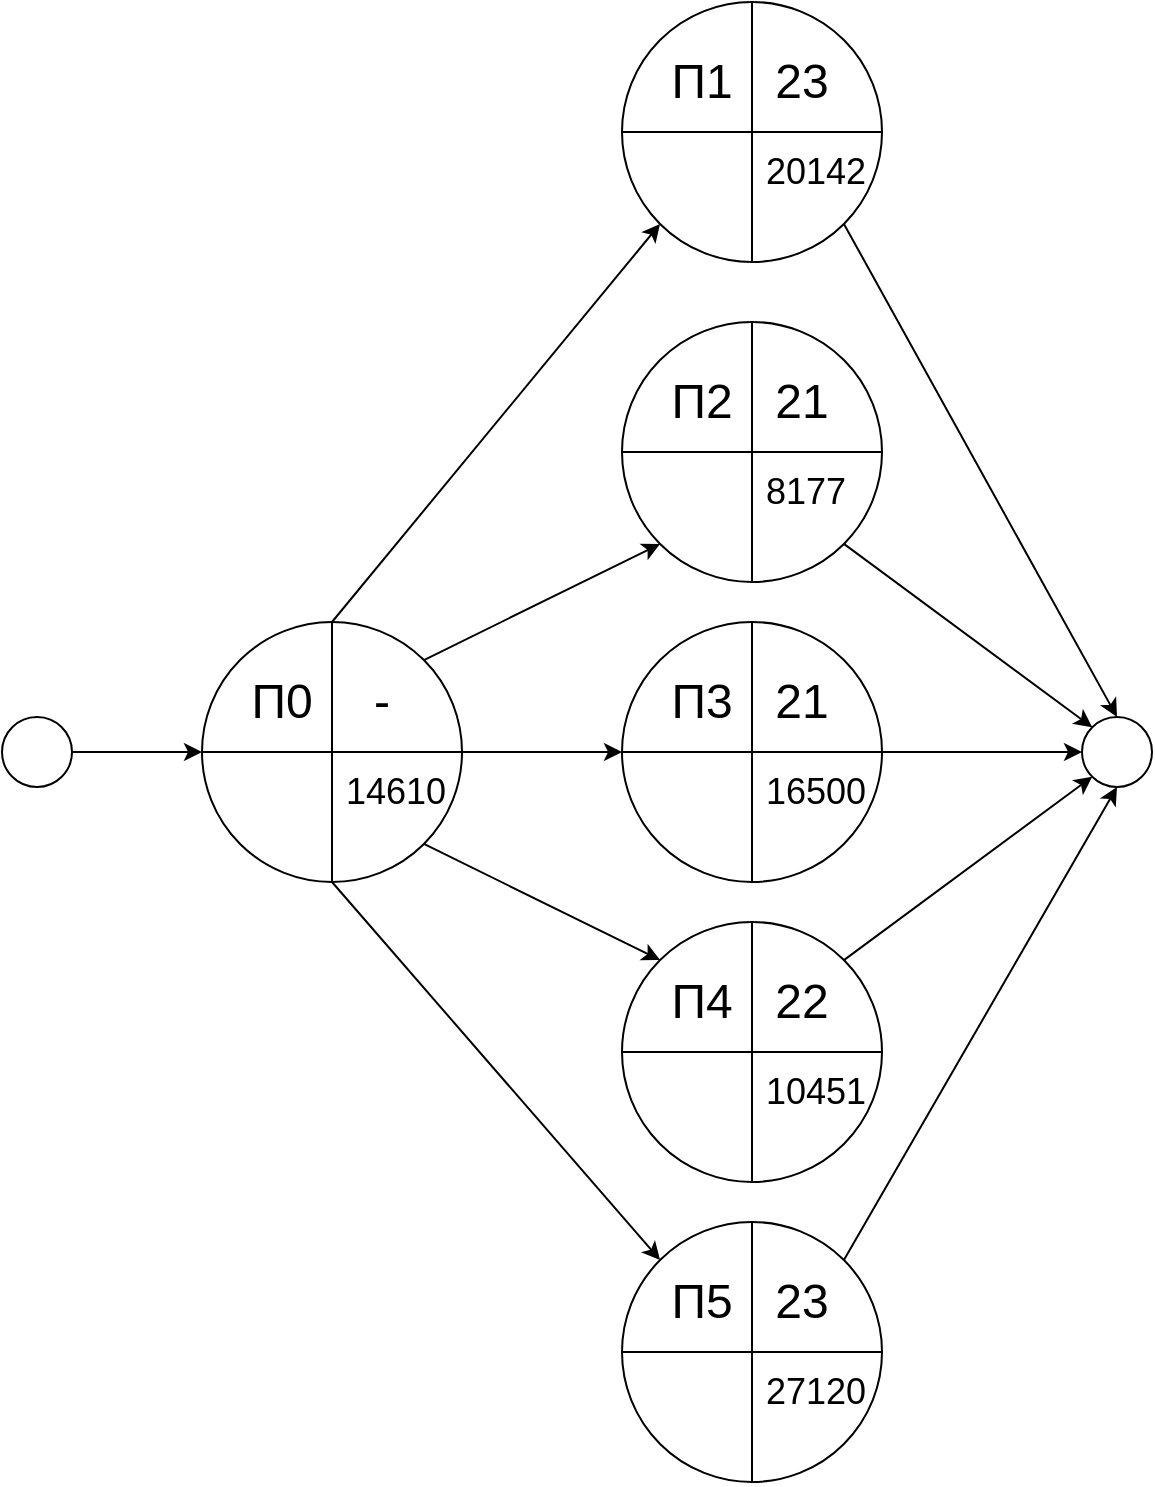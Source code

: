 <mxfile version="22.0.8" type="device">
  <diagram name="Страница — 1" id="MQ_Sf9FGrjqhgtXzqlnl">
    <mxGraphModel dx="1261" dy="739" grid="1" gridSize="10" guides="1" tooltips="1" connect="1" arrows="1" fold="1" page="1" pageScale="1" pageWidth="1169" pageHeight="827" math="0" shadow="0">
      <root>
        <mxCell id="0" />
        <mxCell id="1" parent="0" />
        <mxCell id="ekhMy3ZcBeFL5dOao0uK-27" value="" style="endArrow=classic;html=1;rounded=0;exitX=1;exitY=0.5;exitDx=0;exitDy=0;entryX=0;entryY=0.5;entryDx=0;entryDy=0;" edge="1" parent="1">
          <mxGeometry width="50" height="50" relative="1" as="geometry">
            <mxPoint x="410.0" y="455" as="sourcePoint" />
            <mxPoint x="480.0" y="455" as="targetPoint" />
          </mxGeometry>
        </mxCell>
        <mxCell id="ekhMy3ZcBeFL5dOao0uK-28" value="" style="ellipse;whiteSpace=wrap;html=1;aspect=fixed;" vertex="1" parent="1">
          <mxGeometry x="380" y="437.5" width="35" height="35" as="geometry" />
        </mxCell>
        <mxCell id="ekhMy3ZcBeFL5dOao0uK-44" value="" style="endArrow=classic;html=1;rounded=0;exitX=0.5;exitY=0;exitDx=0;exitDy=0;entryX=0;entryY=1;entryDx=0;entryDy=0;" edge="1" parent="1">
          <mxGeometry width="50" height="50" relative="1" as="geometry">
            <mxPoint x="545" y="390" as="sourcePoint" />
            <mxPoint x="709.038" y="190.962" as="targetPoint" />
          </mxGeometry>
        </mxCell>
        <mxCell id="ekhMy3ZcBeFL5dOao0uK-45" value="" style="endArrow=classic;html=1;rounded=0;exitX=1;exitY=0;exitDx=0;exitDy=0;entryX=0;entryY=1;entryDx=0;entryDy=0;" edge="1" parent="1">
          <mxGeometry width="50" height="50" relative="1" as="geometry">
            <mxPoint x="590.962" y="409.038" as="sourcePoint" />
            <mxPoint x="709.038" y="350.962" as="targetPoint" />
          </mxGeometry>
        </mxCell>
        <mxCell id="ekhMy3ZcBeFL5dOao0uK-46" value="" style="endArrow=classic;html=1;rounded=0;exitX=1;exitY=0.5;exitDx=0;exitDy=0;entryX=0;entryY=0.5;entryDx=0;entryDy=0;" edge="1" parent="1">
          <mxGeometry width="50" height="50" relative="1" as="geometry">
            <mxPoint x="610.0" y="455" as="sourcePoint" />
            <mxPoint x="690.0" y="455" as="targetPoint" />
          </mxGeometry>
        </mxCell>
        <mxCell id="ekhMy3ZcBeFL5dOao0uK-47" value="" style="ellipse;whiteSpace=wrap;html=1;aspect=fixed;" vertex="1" parent="1">
          <mxGeometry x="920" y="437.5" width="35" height="35" as="geometry" />
        </mxCell>
        <mxCell id="ekhMy3ZcBeFL5dOao0uK-48" value="" style="endArrow=classic;html=1;rounded=0;exitX=1;exitY=1;exitDx=0;exitDy=0;entryX=0;entryY=0;entryDx=0;entryDy=0;" edge="1" parent="1" target="ekhMy3ZcBeFL5dOao0uK-47">
          <mxGeometry width="50" height="50" relative="1" as="geometry">
            <mxPoint x="800.962" y="350.962" as="sourcePoint" />
            <mxPoint x="720" y="280" as="targetPoint" />
          </mxGeometry>
        </mxCell>
        <mxCell id="ekhMy3ZcBeFL5dOao0uK-49" value="" style="endArrow=classic;html=1;rounded=0;exitX=1;exitY=1;exitDx=0;exitDy=0;entryX=0.5;entryY=0;entryDx=0;entryDy=0;" edge="1" parent="1" target="ekhMy3ZcBeFL5dOao0uK-47">
          <mxGeometry width="50" height="50" relative="1" as="geometry">
            <mxPoint x="800.962" y="190.962" as="sourcePoint" />
            <mxPoint x="720" y="280" as="targetPoint" />
          </mxGeometry>
        </mxCell>
        <mxCell id="ekhMy3ZcBeFL5dOao0uK-50" value="" style="endArrow=classic;html=1;rounded=0;exitX=1;exitY=0.5;exitDx=0;exitDy=0;entryX=0;entryY=0.5;entryDx=0;entryDy=0;" edge="1" parent="1" target="ekhMy3ZcBeFL5dOao0uK-47">
          <mxGeometry width="50" height="50" relative="1" as="geometry">
            <mxPoint x="820.0" y="455" as="sourcePoint" />
            <mxPoint x="720" y="380" as="targetPoint" />
          </mxGeometry>
        </mxCell>
        <mxCell id="ekhMy3ZcBeFL5dOao0uK-58" value="" style="endArrow=classic;html=1;rounded=0;exitX=1;exitY=1;exitDx=0;exitDy=0;entryX=0;entryY=0;entryDx=0;entryDy=0;" edge="1" parent="1">
          <mxGeometry width="50" height="50" relative="1" as="geometry">
            <mxPoint x="590.962" y="500.962" as="sourcePoint" />
            <mxPoint x="709.038" y="559.038" as="targetPoint" />
          </mxGeometry>
        </mxCell>
        <mxCell id="ekhMy3ZcBeFL5dOao0uK-59" value="" style="endArrow=classic;html=1;rounded=0;exitX=1;exitY=0;exitDx=0;exitDy=0;entryX=0;entryY=1;entryDx=0;entryDy=0;" edge="1" parent="1" target="ekhMy3ZcBeFL5dOao0uK-47">
          <mxGeometry width="50" height="50" relative="1" as="geometry">
            <mxPoint x="800.962" y="559.038" as="sourcePoint" />
            <mxPoint x="720" y="480" as="targetPoint" />
          </mxGeometry>
        </mxCell>
        <mxCell id="ekhMy3ZcBeFL5dOao0uK-67" value="" style="endArrow=classic;html=1;rounded=0;exitX=0.5;exitY=1;exitDx=0;exitDy=0;entryX=0;entryY=0;entryDx=0;entryDy=0;" edge="1" parent="1">
          <mxGeometry width="50" height="50" relative="1" as="geometry">
            <mxPoint x="545" y="520" as="sourcePoint" />
            <mxPoint x="709.038" y="709.038" as="targetPoint" />
          </mxGeometry>
        </mxCell>
        <mxCell id="ekhMy3ZcBeFL5dOao0uK-68" value="" style="endArrow=classic;html=1;rounded=0;exitX=1;exitY=0;exitDx=0;exitDy=0;entryX=0.5;entryY=1;entryDx=0;entryDy=0;" edge="1" parent="1" target="ekhMy3ZcBeFL5dOao0uK-47">
          <mxGeometry width="50" height="50" relative="1" as="geometry">
            <mxPoint x="800.962" y="709.038" as="sourcePoint" />
            <mxPoint x="750" y="550" as="targetPoint" />
          </mxGeometry>
        </mxCell>
        <mxCell id="ekhMy3ZcBeFL5dOao0uK-78" value="" style="ellipse;whiteSpace=wrap;html=1;aspect=fixed;" vertex="1" parent="1">
          <mxGeometry x="480" y="390" width="130" height="130" as="geometry" />
        </mxCell>
        <mxCell id="ekhMy3ZcBeFL5dOao0uK-79" value="" style="endArrow=none;html=1;rounded=0;exitX=0;exitY=0.5;exitDx=0;exitDy=0;entryX=1;entryY=0.5;entryDx=0;entryDy=0;" edge="1" parent="1" source="ekhMy3ZcBeFL5dOao0uK-78" target="ekhMy3ZcBeFL5dOao0uK-78">
          <mxGeometry width="50" height="50" relative="1" as="geometry">
            <mxPoint x="570" y="500" as="sourcePoint" />
            <mxPoint x="620" y="450" as="targetPoint" />
          </mxGeometry>
        </mxCell>
        <mxCell id="ekhMy3ZcBeFL5dOao0uK-80" value="" style="endArrow=none;html=1;rounded=0;exitX=0.5;exitY=1;exitDx=0;exitDy=0;entryX=0.5;entryY=0;entryDx=0;entryDy=0;" edge="1" parent="1" source="ekhMy3ZcBeFL5dOao0uK-78" target="ekhMy3ZcBeFL5dOao0uK-78">
          <mxGeometry width="50" height="50" relative="1" as="geometry">
            <mxPoint x="570" y="500" as="sourcePoint" />
            <mxPoint x="545" y="455" as="targetPoint" />
          </mxGeometry>
        </mxCell>
        <mxCell id="ekhMy3ZcBeFL5dOao0uK-81" value="&lt;span style=&quot;font-size: 24px;&quot;&gt;П0&lt;/span&gt;" style="text;html=1;strokeColor=none;fillColor=none;align=center;verticalAlign=middle;whiteSpace=wrap;rounded=0;" vertex="1" parent="1">
          <mxGeometry x="500" y="410" width="40" height="40" as="geometry" />
        </mxCell>
        <mxCell id="ekhMy3ZcBeFL5dOao0uK-82" value="&lt;font style=&quot;font-size: 18px;&quot;&gt;14610&lt;/font&gt;" style="text;html=1;strokeColor=none;fillColor=none;align=left;verticalAlign=middle;whiteSpace=wrap;rounded=0;" vertex="1" parent="1">
          <mxGeometry x="550" y="460" width="60" height="30" as="geometry" />
        </mxCell>
        <mxCell id="ekhMy3ZcBeFL5dOao0uK-84" value="&lt;span style=&quot;font-size: 24px;&quot;&gt;-&lt;/span&gt;" style="text;html=1;strokeColor=none;fillColor=none;align=center;verticalAlign=middle;whiteSpace=wrap;rounded=0;" vertex="1" parent="1">
          <mxGeometry x="550" y="410" width="40" height="40" as="geometry" />
        </mxCell>
        <mxCell id="ekhMy3ZcBeFL5dOao0uK-85" value="" style="ellipse;whiteSpace=wrap;html=1;aspect=fixed;" vertex="1" parent="1">
          <mxGeometry x="690" y="390" width="130" height="130" as="geometry" />
        </mxCell>
        <mxCell id="ekhMy3ZcBeFL5dOao0uK-86" value="" style="endArrow=none;html=1;rounded=0;exitX=0;exitY=0.5;exitDx=0;exitDy=0;entryX=1;entryY=0.5;entryDx=0;entryDy=0;" edge="1" parent="1" source="ekhMy3ZcBeFL5dOao0uK-85" target="ekhMy3ZcBeFL5dOao0uK-85">
          <mxGeometry width="50" height="50" relative="1" as="geometry">
            <mxPoint x="780" y="500" as="sourcePoint" />
            <mxPoint x="830" y="450" as="targetPoint" />
          </mxGeometry>
        </mxCell>
        <mxCell id="ekhMy3ZcBeFL5dOao0uK-87" value="" style="endArrow=none;html=1;rounded=0;exitX=0.5;exitY=1;exitDx=0;exitDy=0;entryX=0.5;entryY=0;entryDx=0;entryDy=0;" edge="1" parent="1" source="ekhMy3ZcBeFL5dOao0uK-85" target="ekhMy3ZcBeFL5dOao0uK-85">
          <mxGeometry width="50" height="50" relative="1" as="geometry">
            <mxPoint x="780" y="500" as="sourcePoint" />
            <mxPoint x="755" y="455" as="targetPoint" />
          </mxGeometry>
        </mxCell>
        <mxCell id="ekhMy3ZcBeFL5dOao0uK-88" value="&lt;span style=&quot;font-size: 24px;&quot;&gt;П3&lt;/span&gt;" style="text;html=1;strokeColor=none;fillColor=none;align=center;verticalAlign=middle;whiteSpace=wrap;rounded=0;" vertex="1" parent="1">
          <mxGeometry x="710" y="410" width="40" height="40" as="geometry" />
        </mxCell>
        <mxCell id="ekhMy3ZcBeFL5dOao0uK-89" value="&lt;font style=&quot;font-size: 18px;&quot;&gt;16500&lt;/font&gt;" style="text;html=1;strokeColor=none;fillColor=none;align=left;verticalAlign=middle;whiteSpace=wrap;rounded=0;" vertex="1" parent="1">
          <mxGeometry x="760" y="460" width="60" height="30" as="geometry" />
        </mxCell>
        <mxCell id="ekhMy3ZcBeFL5dOao0uK-90" value="&lt;span style=&quot;font-size: 24px;&quot;&gt;21&lt;br&gt;&lt;/span&gt;" style="text;html=1;strokeColor=none;fillColor=none;align=center;verticalAlign=middle;whiteSpace=wrap;rounded=0;" vertex="1" parent="1">
          <mxGeometry x="760" y="410" width="40" height="40" as="geometry" />
        </mxCell>
        <mxCell id="ekhMy3ZcBeFL5dOao0uK-91" value="" style="ellipse;whiteSpace=wrap;html=1;aspect=fixed;" vertex="1" parent="1">
          <mxGeometry x="690" y="240" width="130" height="130" as="geometry" />
        </mxCell>
        <mxCell id="ekhMy3ZcBeFL5dOao0uK-92" value="" style="endArrow=none;html=1;rounded=0;exitX=0;exitY=0.5;exitDx=0;exitDy=0;entryX=1;entryY=0.5;entryDx=0;entryDy=0;" edge="1" parent="1" source="ekhMy3ZcBeFL5dOao0uK-91" target="ekhMy3ZcBeFL5dOao0uK-91">
          <mxGeometry width="50" height="50" relative="1" as="geometry">
            <mxPoint x="780" y="350" as="sourcePoint" />
            <mxPoint x="830" y="300" as="targetPoint" />
          </mxGeometry>
        </mxCell>
        <mxCell id="ekhMy3ZcBeFL5dOao0uK-93" value="" style="endArrow=none;html=1;rounded=0;exitX=0.5;exitY=1;exitDx=0;exitDy=0;entryX=0.5;entryY=0;entryDx=0;entryDy=0;" edge="1" parent="1" source="ekhMy3ZcBeFL5dOao0uK-91" target="ekhMy3ZcBeFL5dOao0uK-91">
          <mxGeometry width="50" height="50" relative="1" as="geometry">
            <mxPoint x="780" y="350" as="sourcePoint" />
            <mxPoint x="755" y="305" as="targetPoint" />
          </mxGeometry>
        </mxCell>
        <mxCell id="ekhMy3ZcBeFL5dOao0uK-94" value="&lt;span style=&quot;font-size: 24px;&quot;&gt;П2&lt;/span&gt;" style="text;html=1;strokeColor=none;fillColor=none;align=center;verticalAlign=middle;whiteSpace=wrap;rounded=0;" vertex="1" parent="1">
          <mxGeometry x="710" y="260" width="40" height="40" as="geometry" />
        </mxCell>
        <mxCell id="ekhMy3ZcBeFL5dOao0uK-95" value="&lt;font style=&quot;font-size: 18px;&quot;&gt;8177&lt;/font&gt;" style="text;html=1;strokeColor=none;fillColor=none;align=left;verticalAlign=middle;whiteSpace=wrap;rounded=0;" vertex="1" parent="1">
          <mxGeometry x="760" y="310" width="60" height="30" as="geometry" />
        </mxCell>
        <mxCell id="ekhMy3ZcBeFL5dOao0uK-96" value="&lt;span style=&quot;font-size: 24px;&quot;&gt;21&lt;/span&gt;" style="text;html=1;strokeColor=none;fillColor=none;align=center;verticalAlign=middle;whiteSpace=wrap;rounded=0;" vertex="1" parent="1">
          <mxGeometry x="760" y="260" width="40" height="40" as="geometry" />
        </mxCell>
        <mxCell id="ekhMy3ZcBeFL5dOao0uK-97" value="" style="ellipse;whiteSpace=wrap;html=1;aspect=fixed;" vertex="1" parent="1">
          <mxGeometry x="690" y="80" width="130" height="130" as="geometry" />
        </mxCell>
        <mxCell id="ekhMy3ZcBeFL5dOao0uK-98" value="" style="endArrow=none;html=1;rounded=0;exitX=0;exitY=0.5;exitDx=0;exitDy=0;entryX=1;entryY=0.5;entryDx=0;entryDy=0;" edge="1" parent="1" source="ekhMy3ZcBeFL5dOao0uK-97" target="ekhMy3ZcBeFL5dOao0uK-97">
          <mxGeometry width="50" height="50" relative="1" as="geometry">
            <mxPoint x="780" y="190" as="sourcePoint" />
            <mxPoint x="830" y="140" as="targetPoint" />
          </mxGeometry>
        </mxCell>
        <mxCell id="ekhMy3ZcBeFL5dOao0uK-99" value="" style="endArrow=none;html=1;rounded=0;exitX=0.5;exitY=1;exitDx=0;exitDy=0;entryX=0.5;entryY=0;entryDx=0;entryDy=0;" edge="1" parent="1" source="ekhMy3ZcBeFL5dOao0uK-97" target="ekhMy3ZcBeFL5dOao0uK-97">
          <mxGeometry width="50" height="50" relative="1" as="geometry">
            <mxPoint x="780" y="190" as="sourcePoint" />
            <mxPoint x="755" y="145" as="targetPoint" />
          </mxGeometry>
        </mxCell>
        <mxCell id="ekhMy3ZcBeFL5dOao0uK-100" value="&lt;span style=&quot;font-size: 24px;&quot;&gt;П1&lt;/span&gt;" style="text;html=1;strokeColor=none;fillColor=none;align=center;verticalAlign=middle;whiteSpace=wrap;rounded=0;" vertex="1" parent="1">
          <mxGeometry x="710" y="100" width="40" height="40" as="geometry" />
        </mxCell>
        <mxCell id="ekhMy3ZcBeFL5dOao0uK-101" value="&lt;font style=&quot;font-size: 18px;&quot;&gt;20142&lt;/font&gt;" style="text;html=1;strokeColor=none;fillColor=none;align=left;verticalAlign=middle;whiteSpace=wrap;rounded=0;" vertex="1" parent="1">
          <mxGeometry x="760" y="150" width="60" height="30" as="geometry" />
        </mxCell>
        <mxCell id="ekhMy3ZcBeFL5dOao0uK-102" value="&lt;span style=&quot;font-size: 24px;&quot;&gt;23&lt;br&gt;&lt;/span&gt;" style="text;html=1;strokeColor=none;fillColor=none;align=center;verticalAlign=middle;whiteSpace=wrap;rounded=0;" vertex="1" parent="1">
          <mxGeometry x="760" y="100" width="40" height="40" as="geometry" />
        </mxCell>
        <mxCell id="ekhMy3ZcBeFL5dOao0uK-103" value="" style="ellipse;whiteSpace=wrap;html=1;aspect=fixed;" vertex="1" parent="1">
          <mxGeometry x="690" y="540" width="130" height="130" as="geometry" />
        </mxCell>
        <mxCell id="ekhMy3ZcBeFL5dOao0uK-104" value="" style="endArrow=none;html=1;rounded=0;exitX=0;exitY=0.5;exitDx=0;exitDy=0;entryX=1;entryY=0.5;entryDx=0;entryDy=0;" edge="1" parent="1" source="ekhMy3ZcBeFL5dOao0uK-103" target="ekhMy3ZcBeFL5dOao0uK-103">
          <mxGeometry width="50" height="50" relative="1" as="geometry">
            <mxPoint x="780" y="650" as="sourcePoint" />
            <mxPoint x="830" y="600" as="targetPoint" />
          </mxGeometry>
        </mxCell>
        <mxCell id="ekhMy3ZcBeFL5dOao0uK-105" value="" style="endArrow=none;html=1;rounded=0;exitX=0.5;exitY=1;exitDx=0;exitDy=0;entryX=0.5;entryY=0;entryDx=0;entryDy=0;" edge="1" parent="1" source="ekhMy3ZcBeFL5dOao0uK-103" target="ekhMy3ZcBeFL5dOao0uK-103">
          <mxGeometry width="50" height="50" relative="1" as="geometry">
            <mxPoint x="780" y="650" as="sourcePoint" />
            <mxPoint x="755" y="605" as="targetPoint" />
          </mxGeometry>
        </mxCell>
        <mxCell id="ekhMy3ZcBeFL5dOao0uK-106" value="&lt;span style=&quot;font-size: 24px;&quot;&gt;П4&lt;/span&gt;" style="text;html=1;strokeColor=none;fillColor=none;align=center;verticalAlign=middle;whiteSpace=wrap;rounded=0;" vertex="1" parent="1">
          <mxGeometry x="710" y="560" width="40" height="40" as="geometry" />
        </mxCell>
        <mxCell id="ekhMy3ZcBeFL5dOao0uK-107" value="&lt;font style=&quot;font-size: 18px;&quot;&gt;10451&lt;/font&gt;" style="text;html=1;strokeColor=none;fillColor=none;align=left;verticalAlign=middle;whiteSpace=wrap;rounded=0;" vertex="1" parent="1">
          <mxGeometry x="760" y="610" width="60" height="30" as="geometry" />
        </mxCell>
        <mxCell id="ekhMy3ZcBeFL5dOao0uK-108" value="&lt;span style=&quot;font-size: 24px;&quot;&gt;22&lt;/span&gt;" style="text;html=1;strokeColor=none;fillColor=none;align=center;verticalAlign=middle;whiteSpace=wrap;rounded=0;" vertex="1" parent="1">
          <mxGeometry x="760" y="560" width="40" height="40" as="geometry" />
        </mxCell>
        <mxCell id="ekhMy3ZcBeFL5dOao0uK-109" value="" style="ellipse;whiteSpace=wrap;html=1;aspect=fixed;" vertex="1" parent="1">
          <mxGeometry x="690" y="690" width="130" height="130" as="geometry" />
        </mxCell>
        <mxCell id="ekhMy3ZcBeFL5dOao0uK-110" value="" style="endArrow=none;html=1;rounded=0;exitX=0;exitY=0.5;exitDx=0;exitDy=0;entryX=1;entryY=0.5;entryDx=0;entryDy=0;" edge="1" parent="1" source="ekhMy3ZcBeFL5dOao0uK-109" target="ekhMy3ZcBeFL5dOao0uK-109">
          <mxGeometry width="50" height="50" relative="1" as="geometry">
            <mxPoint x="780" y="800" as="sourcePoint" />
            <mxPoint x="830" y="750" as="targetPoint" />
          </mxGeometry>
        </mxCell>
        <mxCell id="ekhMy3ZcBeFL5dOao0uK-111" value="" style="endArrow=none;html=1;rounded=0;exitX=0.5;exitY=1;exitDx=0;exitDy=0;entryX=0.5;entryY=0;entryDx=0;entryDy=0;" edge="1" parent="1" source="ekhMy3ZcBeFL5dOao0uK-109" target="ekhMy3ZcBeFL5dOao0uK-109">
          <mxGeometry width="50" height="50" relative="1" as="geometry">
            <mxPoint x="780" y="800" as="sourcePoint" />
            <mxPoint x="755" y="755" as="targetPoint" />
          </mxGeometry>
        </mxCell>
        <mxCell id="ekhMy3ZcBeFL5dOao0uK-112" value="&lt;span style=&quot;font-size: 24px;&quot;&gt;П5&lt;/span&gt;" style="text;html=1;strokeColor=none;fillColor=none;align=center;verticalAlign=middle;whiteSpace=wrap;rounded=0;" vertex="1" parent="1">
          <mxGeometry x="710" y="710" width="40" height="40" as="geometry" />
        </mxCell>
        <mxCell id="ekhMy3ZcBeFL5dOao0uK-113" value="&lt;font style=&quot;font-size: 18px;&quot;&gt;27120&lt;/font&gt;" style="text;html=1;strokeColor=none;fillColor=none;align=left;verticalAlign=middle;whiteSpace=wrap;rounded=0;" vertex="1" parent="1">
          <mxGeometry x="760" y="760" width="60" height="30" as="geometry" />
        </mxCell>
        <mxCell id="ekhMy3ZcBeFL5dOao0uK-114" value="&lt;span style=&quot;font-size: 24px;&quot;&gt;23&lt;/span&gt;" style="text;html=1;strokeColor=none;fillColor=none;align=center;verticalAlign=middle;whiteSpace=wrap;rounded=0;" vertex="1" parent="1">
          <mxGeometry x="760" y="710" width="40" height="40" as="geometry" />
        </mxCell>
      </root>
    </mxGraphModel>
  </diagram>
</mxfile>
